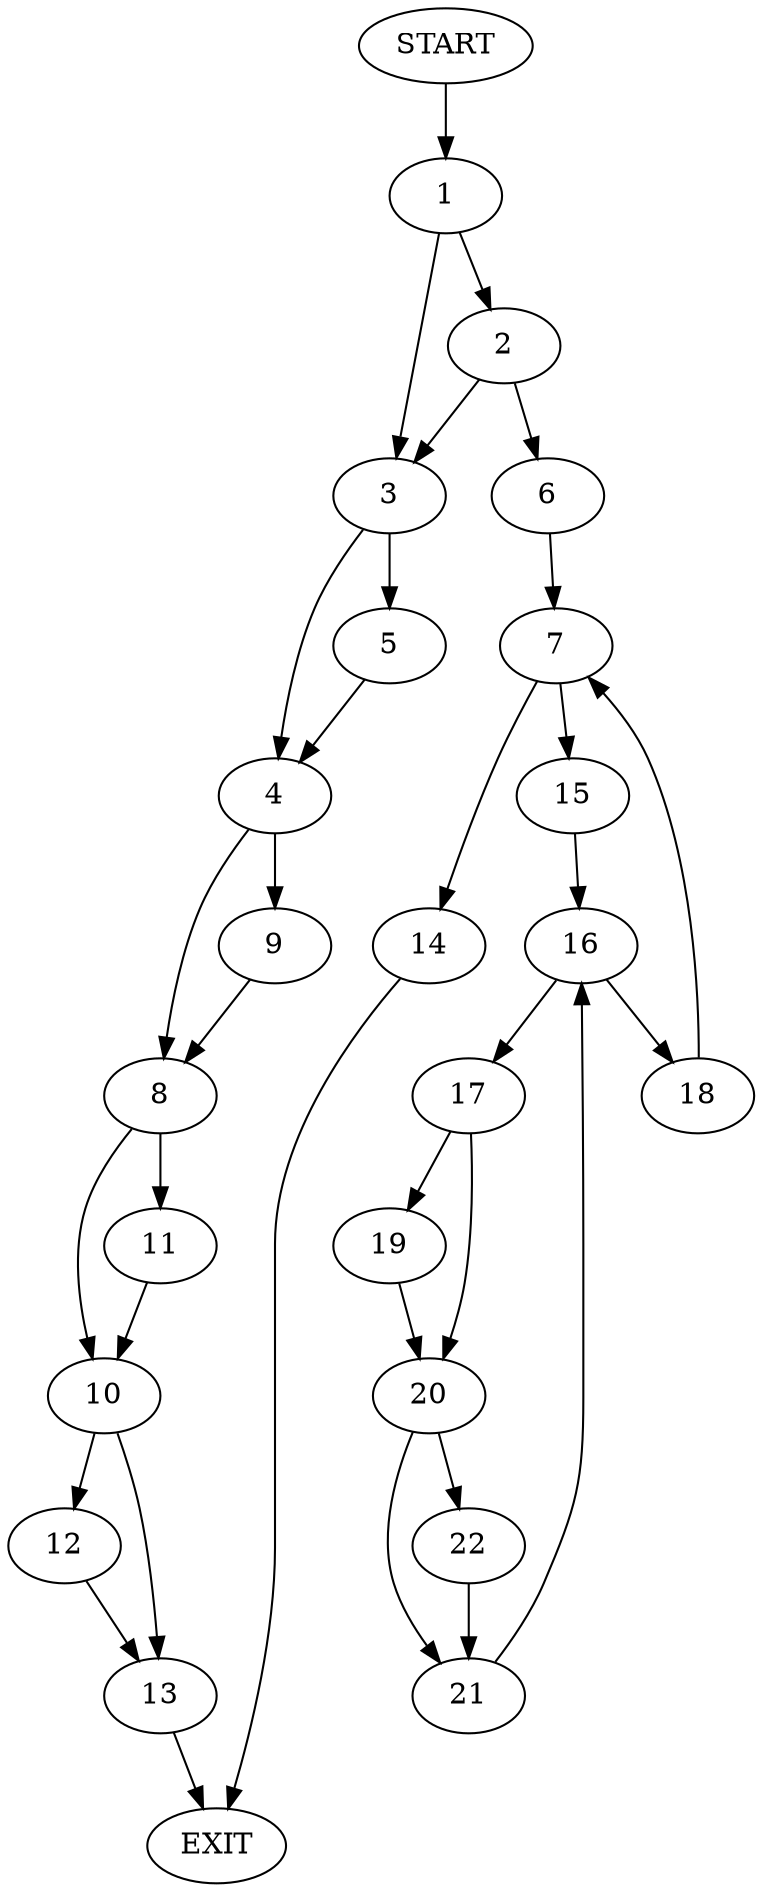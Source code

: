digraph {
0 [label="START"]
23 [label="EXIT"]
0 -> 1
1 -> 2
1 -> 3
3 -> 4
3 -> 5
2 -> 3
2 -> 6
6 -> 7
4 -> 8
4 -> 9
5 -> 4
8 -> 10
8 -> 11
9 -> 8
10 -> 12
10 -> 13
11 -> 10
12 -> 13
13 -> 23
7 -> 14
7 -> 15
14 -> 23
15 -> 16
16 -> 17
16 -> 18
17 -> 19
17 -> 20
18 -> 7
20 -> 21
20 -> 22
19 -> 20
22 -> 21
21 -> 16
}
